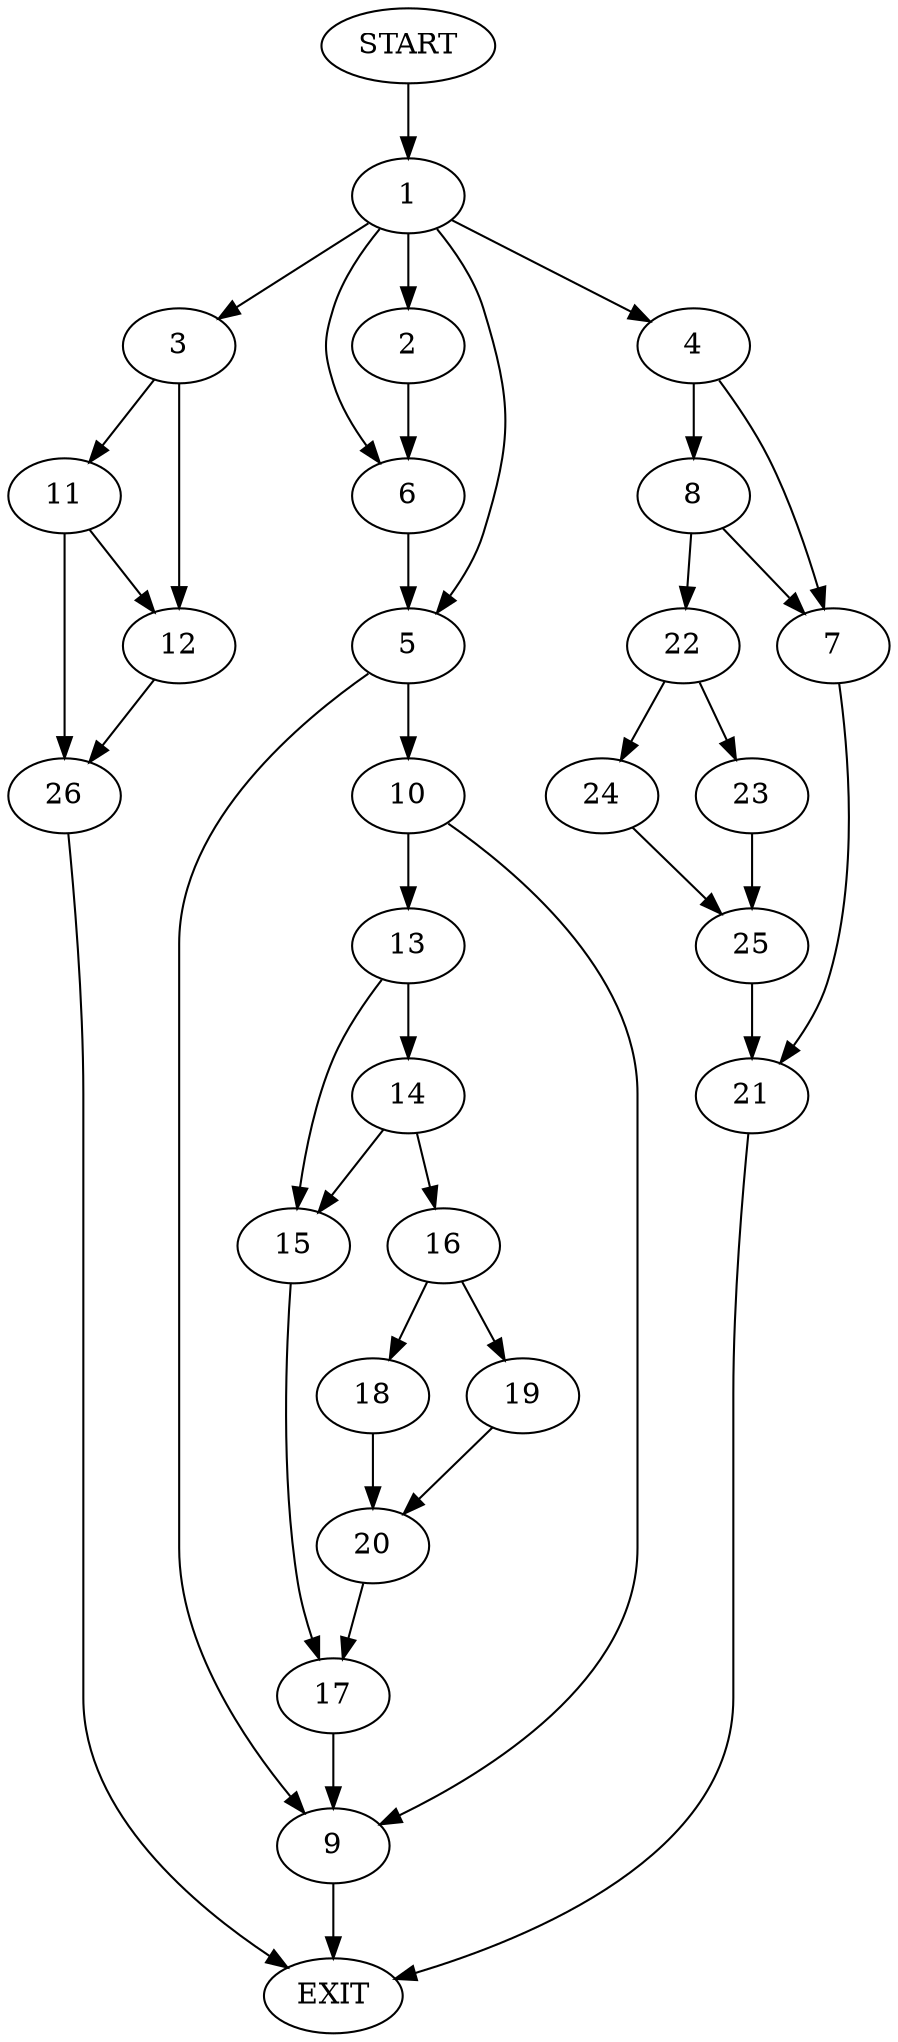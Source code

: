 digraph {
0 [label="START"]
27 [label="EXIT"]
0 -> 1
1 -> 2
1 -> 3
1 -> 4
1 -> 5
1 -> 6
4 -> 7
4 -> 8
5 -> 9
5 -> 10
2 -> 6
6 -> 5
3 -> 11
3 -> 12
9 -> 27
10 -> 9
10 -> 13
13 -> 14
13 -> 15
14 -> 16
14 -> 15
15 -> 17
16 -> 18
16 -> 19
19 -> 20
18 -> 20
20 -> 17
17 -> 9
7 -> 21
8 -> 7
8 -> 22
22 -> 23
22 -> 24
23 -> 25
24 -> 25
25 -> 21
21 -> 27
12 -> 26
11 -> 12
11 -> 26
26 -> 27
}
